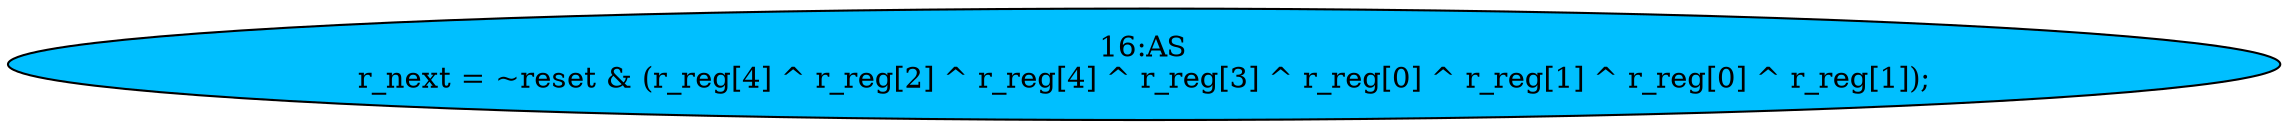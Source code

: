strict digraph "" {
	node [label="\N"];
	"16:AS"	[ast="<pyverilog.vparser.ast.Assign object at 0x7fc0635b7c90>",
		def_var="['r_next']",
		fillcolor=deepskyblue,
		label="16:AS
r_next = ~reset & (r_reg[4] ^ r_reg[2] ^ r_reg[4] ^ r_reg[3] ^ r_reg[0] ^ r_reg[1] ^ r_reg[0] ^ r_reg[1]);",
		statements="[]",
		style=filled,
		typ=Assign,
		use_var="['reset', 'r_reg', 'r_reg', 'r_reg', 'r_reg', 'r_reg', 'r_reg', 'r_reg', 'r_reg']"];
}
